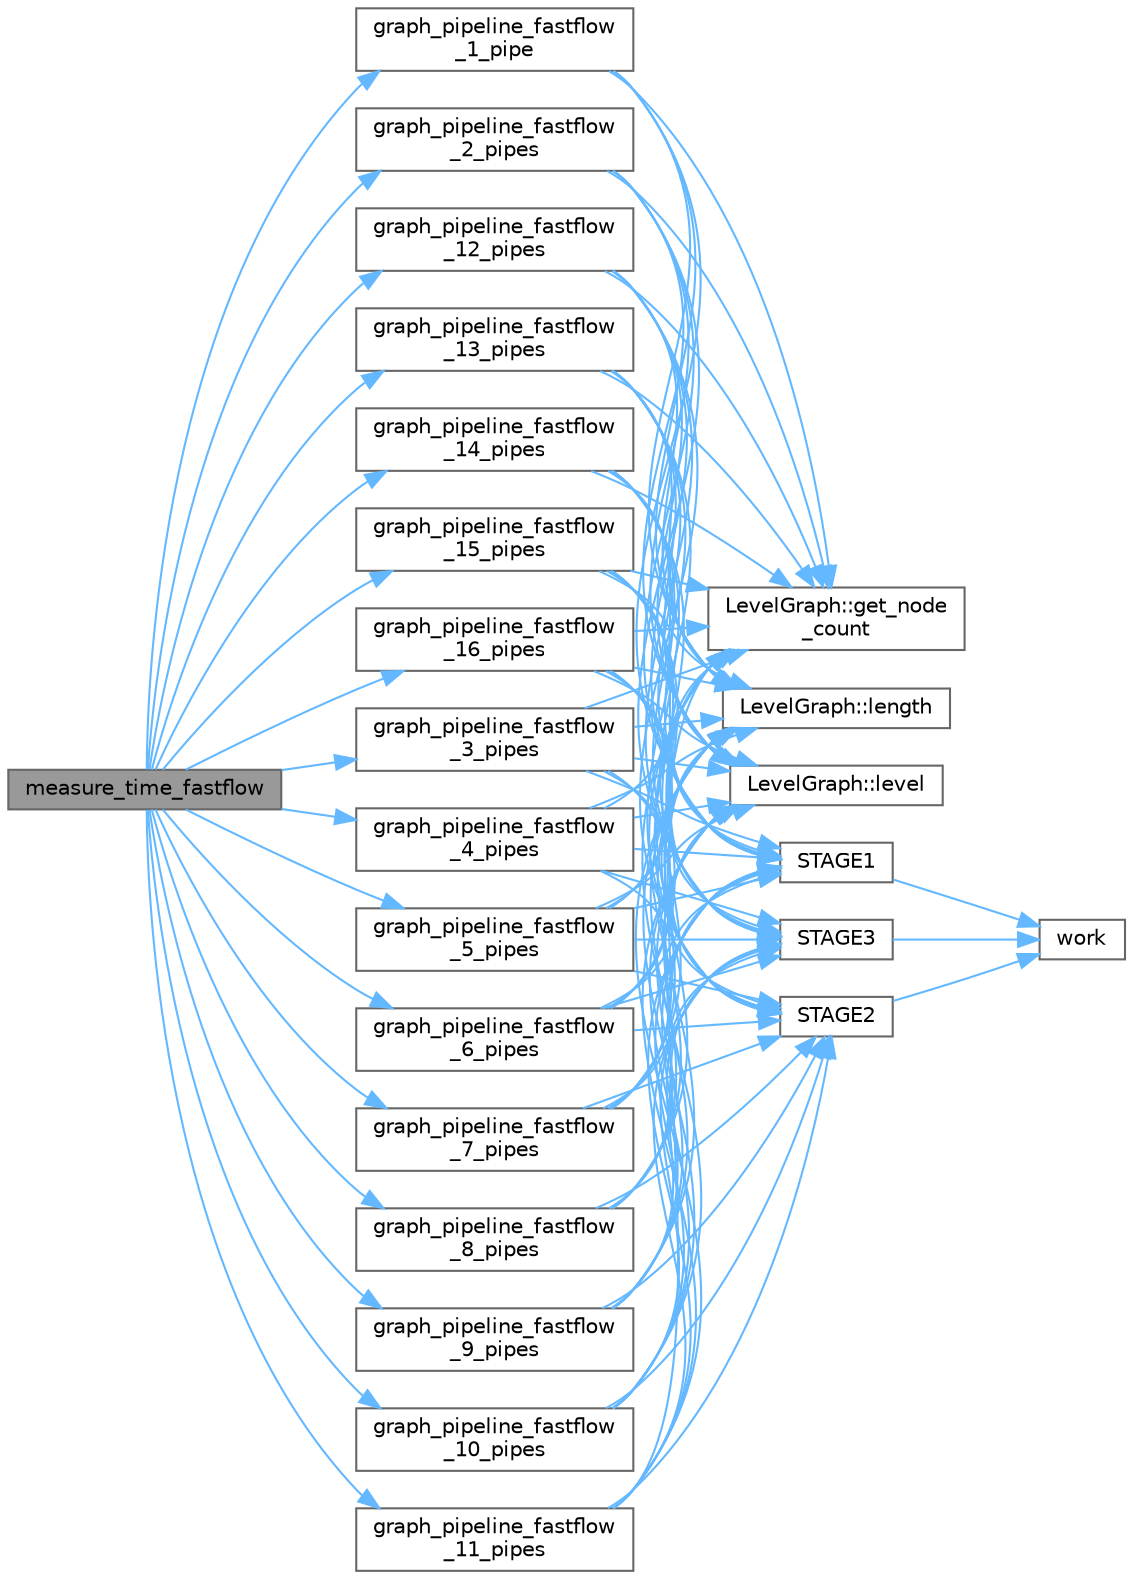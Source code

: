digraph "measure_time_fastflow"
{
 // LATEX_PDF_SIZE
  bgcolor="transparent";
  edge [fontname=Helvetica,fontsize=10,labelfontname=Helvetica,labelfontsize=10];
  node [fontname=Helvetica,fontsize=10,shape=box,height=0.2,width=0.4];
  rankdir="LR";
  Node1 [id="Node000001",label="measure_time_fastflow",height=0.2,width=0.4,color="gray40", fillcolor="grey60", style="filled", fontcolor="black",tooltip=" "];
  Node1 -> Node2 [id="edge1_Node000001_Node000002",color="steelblue1",style="solid",tooltip=" "];
  Node2 [id="Node000002",label="graph_pipeline_fastflow\l_10_pipes",height=0.2,width=0.4,color="grey40", fillcolor="white", style="filled",URL="$fastflow_8cpp.html#aa038e0510740d6c42cda6d1d4bca50b6",tooltip=" "];
  Node2 -> Node3 [id="edge2_Node000002_Node000003",color="steelblue1",style="solid",tooltip=" "];
  Node3 [id="Node000003",label="LevelGraph::get_node\l_count",height=0.2,width=0.4,color="grey40", fillcolor="white", style="filled",URL="$class_level_graph.html#aecec4bcc8f984d74efbc74f9ae4b8bde",tooltip=" "];
  Node2 -> Node4 [id="edge3_Node000002_Node000004",color="steelblue1",style="solid",tooltip=" "];
  Node4 [id="Node000004",label="LevelGraph::length",height=0.2,width=0.4,color="grey40", fillcolor="white", style="filled",URL="$class_level_graph.html#a548488ad18c1808f87ed76156bdaf023",tooltip=" "];
  Node2 -> Node5 [id="edge4_Node000002_Node000005",color="steelblue1",style="solid",tooltip=" "];
  Node5 [id="Node000005",label="LevelGraph::level",height=0.2,width=0.4,color="grey40", fillcolor="white", style="filled",URL="$class_level_graph.html#adb06d9302ad46b9ca75aa3ddbefd8876",tooltip=" "];
  Node2 -> Node6 [id="edge5_Node000002_Node000006",color="steelblue1",style="solid",tooltip=" "];
  Node6 [id="Node000006",label="STAGE1",height=0.2,width=0.4,color="grey40", fillcolor="white", style="filled",URL="$fastflow_8cpp.html#a733d5da031f17bcf3597007bafb7cfe2",tooltip=" "];
  Node6 -> Node7 [id="edge6_Node000006_Node000007",color="steelblue1",style="solid",tooltip=" "];
  Node7 [id="Node000007",label="work",height=0.2,width=0.4,color="grey40", fillcolor="white", style="filled",URL="$graph__pipeline_2levelgraph_8hpp.html#a974702416f67274752dac351d6e73b30",tooltip=" "];
  Node2 -> Node8 [id="edge7_Node000002_Node000008",color="steelblue1",style="solid",tooltip=" "];
  Node8 [id="Node000008",label="STAGE2",height=0.2,width=0.4,color="grey40", fillcolor="white", style="filled",URL="$fastflow_8cpp.html#ac94a8b15de78f608c5bb8114fd0b44d4",tooltip=" "];
  Node8 -> Node7 [id="edge8_Node000008_Node000007",color="steelblue1",style="solid",tooltip=" "];
  Node2 -> Node9 [id="edge9_Node000002_Node000009",color="steelblue1",style="solid",tooltip=" "];
  Node9 [id="Node000009",label="STAGE3",height=0.2,width=0.4,color="grey40", fillcolor="white", style="filled",URL="$fastflow_8cpp.html#ab32cbcb3354b88a2bf23cd283b8e4546",tooltip=" "];
  Node9 -> Node7 [id="edge10_Node000009_Node000007",color="steelblue1",style="solid",tooltip=" "];
  Node1 -> Node10 [id="edge11_Node000001_Node000010",color="steelblue1",style="solid",tooltip=" "];
  Node10 [id="Node000010",label="graph_pipeline_fastflow\l_11_pipes",height=0.2,width=0.4,color="grey40", fillcolor="white", style="filled",URL="$fastflow_8cpp.html#ad72df6643c0bf2e3152ab6d1c039adbd",tooltip=" "];
  Node10 -> Node3 [id="edge12_Node000010_Node000003",color="steelblue1",style="solid",tooltip=" "];
  Node10 -> Node4 [id="edge13_Node000010_Node000004",color="steelblue1",style="solid",tooltip=" "];
  Node10 -> Node5 [id="edge14_Node000010_Node000005",color="steelblue1",style="solid",tooltip=" "];
  Node10 -> Node6 [id="edge15_Node000010_Node000006",color="steelblue1",style="solid",tooltip=" "];
  Node10 -> Node8 [id="edge16_Node000010_Node000008",color="steelblue1",style="solid",tooltip=" "];
  Node10 -> Node9 [id="edge17_Node000010_Node000009",color="steelblue1",style="solid",tooltip=" "];
  Node1 -> Node11 [id="edge18_Node000001_Node000011",color="steelblue1",style="solid",tooltip=" "];
  Node11 [id="Node000011",label="graph_pipeline_fastflow\l_12_pipes",height=0.2,width=0.4,color="grey40", fillcolor="white", style="filled",URL="$fastflow_8cpp.html#a99f80ede4ae78dbabfcd306470671081",tooltip=" "];
  Node11 -> Node3 [id="edge19_Node000011_Node000003",color="steelblue1",style="solid",tooltip=" "];
  Node11 -> Node4 [id="edge20_Node000011_Node000004",color="steelblue1",style="solid",tooltip=" "];
  Node11 -> Node5 [id="edge21_Node000011_Node000005",color="steelblue1",style="solid",tooltip=" "];
  Node11 -> Node6 [id="edge22_Node000011_Node000006",color="steelblue1",style="solid",tooltip=" "];
  Node11 -> Node8 [id="edge23_Node000011_Node000008",color="steelblue1",style="solid",tooltip=" "];
  Node11 -> Node9 [id="edge24_Node000011_Node000009",color="steelblue1",style="solid",tooltip=" "];
  Node1 -> Node12 [id="edge25_Node000001_Node000012",color="steelblue1",style="solid",tooltip=" "];
  Node12 [id="Node000012",label="graph_pipeline_fastflow\l_13_pipes",height=0.2,width=0.4,color="grey40", fillcolor="white", style="filled",URL="$fastflow_8cpp.html#ac9b8e5761faf0484218789d7a5fdb9a3",tooltip=" "];
  Node12 -> Node3 [id="edge26_Node000012_Node000003",color="steelblue1",style="solid",tooltip=" "];
  Node12 -> Node4 [id="edge27_Node000012_Node000004",color="steelblue1",style="solid",tooltip=" "];
  Node12 -> Node5 [id="edge28_Node000012_Node000005",color="steelblue1",style="solid",tooltip=" "];
  Node12 -> Node6 [id="edge29_Node000012_Node000006",color="steelblue1",style="solid",tooltip=" "];
  Node12 -> Node8 [id="edge30_Node000012_Node000008",color="steelblue1",style="solid",tooltip=" "];
  Node12 -> Node9 [id="edge31_Node000012_Node000009",color="steelblue1",style="solid",tooltip=" "];
  Node1 -> Node13 [id="edge32_Node000001_Node000013",color="steelblue1",style="solid",tooltip=" "];
  Node13 [id="Node000013",label="graph_pipeline_fastflow\l_14_pipes",height=0.2,width=0.4,color="grey40", fillcolor="white", style="filled",URL="$fastflow_8cpp.html#aee57c826a847d44917b77e3c56c2f3cc",tooltip=" "];
  Node13 -> Node3 [id="edge33_Node000013_Node000003",color="steelblue1",style="solid",tooltip=" "];
  Node13 -> Node4 [id="edge34_Node000013_Node000004",color="steelblue1",style="solid",tooltip=" "];
  Node13 -> Node5 [id="edge35_Node000013_Node000005",color="steelblue1",style="solid",tooltip=" "];
  Node13 -> Node6 [id="edge36_Node000013_Node000006",color="steelblue1",style="solid",tooltip=" "];
  Node13 -> Node8 [id="edge37_Node000013_Node000008",color="steelblue1",style="solid",tooltip=" "];
  Node13 -> Node9 [id="edge38_Node000013_Node000009",color="steelblue1",style="solid",tooltip=" "];
  Node1 -> Node14 [id="edge39_Node000001_Node000014",color="steelblue1",style="solid",tooltip=" "];
  Node14 [id="Node000014",label="graph_pipeline_fastflow\l_15_pipes",height=0.2,width=0.4,color="grey40", fillcolor="white", style="filled",URL="$fastflow_8cpp.html#af028c4a53810c2c47014c82b6dc8716b",tooltip=" "];
  Node14 -> Node3 [id="edge40_Node000014_Node000003",color="steelblue1",style="solid",tooltip=" "];
  Node14 -> Node4 [id="edge41_Node000014_Node000004",color="steelblue1",style="solid",tooltip=" "];
  Node14 -> Node5 [id="edge42_Node000014_Node000005",color="steelblue1",style="solid",tooltip=" "];
  Node14 -> Node6 [id="edge43_Node000014_Node000006",color="steelblue1",style="solid",tooltip=" "];
  Node14 -> Node8 [id="edge44_Node000014_Node000008",color="steelblue1",style="solid",tooltip=" "];
  Node14 -> Node9 [id="edge45_Node000014_Node000009",color="steelblue1",style="solid",tooltip=" "];
  Node1 -> Node15 [id="edge46_Node000001_Node000015",color="steelblue1",style="solid",tooltip=" "];
  Node15 [id="Node000015",label="graph_pipeline_fastflow\l_16_pipes",height=0.2,width=0.4,color="grey40", fillcolor="white", style="filled",URL="$fastflow_8cpp.html#a288efd7b8f9467e90b41d6d44e48382e",tooltip=" "];
  Node15 -> Node3 [id="edge47_Node000015_Node000003",color="steelblue1",style="solid",tooltip=" "];
  Node15 -> Node4 [id="edge48_Node000015_Node000004",color="steelblue1",style="solid",tooltip=" "];
  Node15 -> Node5 [id="edge49_Node000015_Node000005",color="steelblue1",style="solid",tooltip=" "];
  Node15 -> Node6 [id="edge50_Node000015_Node000006",color="steelblue1",style="solid",tooltip=" "];
  Node15 -> Node8 [id="edge51_Node000015_Node000008",color="steelblue1",style="solid",tooltip=" "];
  Node15 -> Node9 [id="edge52_Node000015_Node000009",color="steelblue1",style="solid",tooltip=" "];
  Node1 -> Node16 [id="edge53_Node000001_Node000016",color="steelblue1",style="solid",tooltip=" "];
  Node16 [id="Node000016",label="graph_pipeline_fastflow\l_1_pipe",height=0.2,width=0.4,color="grey40", fillcolor="white", style="filled",URL="$fastflow_8cpp.html#aaff2f1ba37537970b5fef14fd3cb1609",tooltip=" "];
  Node16 -> Node3 [id="edge54_Node000016_Node000003",color="steelblue1",style="solid",tooltip=" "];
  Node16 -> Node4 [id="edge55_Node000016_Node000004",color="steelblue1",style="solid",tooltip=" "];
  Node16 -> Node5 [id="edge56_Node000016_Node000005",color="steelblue1",style="solid",tooltip=" "];
  Node16 -> Node6 [id="edge57_Node000016_Node000006",color="steelblue1",style="solid",tooltip=" "];
  Node1 -> Node17 [id="edge58_Node000001_Node000017",color="steelblue1",style="solid",tooltip=" "];
  Node17 [id="Node000017",label="graph_pipeline_fastflow\l_2_pipes",height=0.2,width=0.4,color="grey40", fillcolor="white", style="filled",URL="$fastflow_8cpp.html#a2a95dd12b415fb1e371dc8d908e34575",tooltip=" "];
  Node17 -> Node3 [id="edge59_Node000017_Node000003",color="steelblue1",style="solid",tooltip=" "];
  Node17 -> Node4 [id="edge60_Node000017_Node000004",color="steelblue1",style="solid",tooltip=" "];
  Node17 -> Node5 [id="edge61_Node000017_Node000005",color="steelblue1",style="solid",tooltip=" "];
  Node17 -> Node6 [id="edge62_Node000017_Node000006",color="steelblue1",style="solid",tooltip=" "];
  Node17 -> Node9 [id="edge63_Node000017_Node000009",color="steelblue1",style="solid",tooltip=" "];
  Node1 -> Node18 [id="edge64_Node000001_Node000018",color="steelblue1",style="solid",tooltip=" "];
  Node18 [id="Node000018",label="graph_pipeline_fastflow\l_3_pipes",height=0.2,width=0.4,color="grey40", fillcolor="white", style="filled",URL="$fastflow_8cpp.html#af6ae64a86e0afd68d8bf9bdd56424875",tooltip=" "];
  Node18 -> Node3 [id="edge65_Node000018_Node000003",color="steelblue1",style="solid",tooltip=" "];
  Node18 -> Node4 [id="edge66_Node000018_Node000004",color="steelblue1",style="solid",tooltip=" "];
  Node18 -> Node5 [id="edge67_Node000018_Node000005",color="steelblue1",style="solid",tooltip=" "];
  Node18 -> Node6 [id="edge68_Node000018_Node000006",color="steelblue1",style="solid",tooltip=" "];
  Node18 -> Node8 [id="edge69_Node000018_Node000008",color="steelblue1",style="solid",tooltip=" "];
  Node18 -> Node9 [id="edge70_Node000018_Node000009",color="steelblue1",style="solid",tooltip=" "];
  Node1 -> Node19 [id="edge71_Node000001_Node000019",color="steelblue1",style="solid",tooltip=" "];
  Node19 [id="Node000019",label="graph_pipeline_fastflow\l_4_pipes",height=0.2,width=0.4,color="grey40", fillcolor="white", style="filled",URL="$fastflow_8cpp.html#abafac935b92ebdb4c02b337f5770c922",tooltip=" "];
  Node19 -> Node3 [id="edge72_Node000019_Node000003",color="steelblue1",style="solid",tooltip=" "];
  Node19 -> Node4 [id="edge73_Node000019_Node000004",color="steelblue1",style="solid",tooltip=" "];
  Node19 -> Node5 [id="edge74_Node000019_Node000005",color="steelblue1",style="solid",tooltip=" "];
  Node19 -> Node6 [id="edge75_Node000019_Node000006",color="steelblue1",style="solid",tooltip=" "];
  Node19 -> Node8 [id="edge76_Node000019_Node000008",color="steelblue1",style="solid",tooltip=" "];
  Node19 -> Node9 [id="edge77_Node000019_Node000009",color="steelblue1",style="solid",tooltip=" "];
  Node1 -> Node20 [id="edge78_Node000001_Node000020",color="steelblue1",style="solid",tooltip=" "];
  Node20 [id="Node000020",label="graph_pipeline_fastflow\l_5_pipes",height=0.2,width=0.4,color="grey40", fillcolor="white", style="filled",URL="$fastflow_8cpp.html#a1cff54801d1bb4b973bb6979f71ec40b",tooltip=" "];
  Node20 -> Node3 [id="edge79_Node000020_Node000003",color="steelblue1",style="solid",tooltip=" "];
  Node20 -> Node4 [id="edge80_Node000020_Node000004",color="steelblue1",style="solid",tooltip=" "];
  Node20 -> Node5 [id="edge81_Node000020_Node000005",color="steelblue1",style="solid",tooltip=" "];
  Node20 -> Node6 [id="edge82_Node000020_Node000006",color="steelblue1",style="solid",tooltip=" "];
  Node20 -> Node8 [id="edge83_Node000020_Node000008",color="steelblue1",style="solid",tooltip=" "];
  Node20 -> Node9 [id="edge84_Node000020_Node000009",color="steelblue1",style="solid",tooltip=" "];
  Node1 -> Node21 [id="edge85_Node000001_Node000021",color="steelblue1",style="solid",tooltip=" "];
  Node21 [id="Node000021",label="graph_pipeline_fastflow\l_6_pipes",height=0.2,width=0.4,color="grey40", fillcolor="white", style="filled",URL="$fastflow_8cpp.html#a8bec3b3de954b249a2b70158ea84f455",tooltip=" "];
  Node21 -> Node3 [id="edge86_Node000021_Node000003",color="steelblue1",style="solid",tooltip=" "];
  Node21 -> Node4 [id="edge87_Node000021_Node000004",color="steelblue1",style="solid",tooltip=" "];
  Node21 -> Node5 [id="edge88_Node000021_Node000005",color="steelblue1",style="solid",tooltip=" "];
  Node21 -> Node6 [id="edge89_Node000021_Node000006",color="steelblue1",style="solid",tooltip=" "];
  Node21 -> Node8 [id="edge90_Node000021_Node000008",color="steelblue1",style="solid",tooltip=" "];
  Node21 -> Node9 [id="edge91_Node000021_Node000009",color="steelblue1",style="solid",tooltip=" "];
  Node1 -> Node22 [id="edge92_Node000001_Node000022",color="steelblue1",style="solid",tooltip=" "];
  Node22 [id="Node000022",label="graph_pipeline_fastflow\l_7_pipes",height=0.2,width=0.4,color="grey40", fillcolor="white", style="filled",URL="$fastflow_8cpp.html#a1ee53a5d5d92e7381624b947a6ceca38",tooltip=" "];
  Node22 -> Node3 [id="edge93_Node000022_Node000003",color="steelblue1",style="solid",tooltip=" "];
  Node22 -> Node4 [id="edge94_Node000022_Node000004",color="steelblue1",style="solid",tooltip=" "];
  Node22 -> Node5 [id="edge95_Node000022_Node000005",color="steelblue1",style="solid",tooltip=" "];
  Node22 -> Node6 [id="edge96_Node000022_Node000006",color="steelblue1",style="solid",tooltip=" "];
  Node22 -> Node8 [id="edge97_Node000022_Node000008",color="steelblue1",style="solid",tooltip=" "];
  Node22 -> Node9 [id="edge98_Node000022_Node000009",color="steelblue1",style="solid",tooltip=" "];
  Node1 -> Node23 [id="edge99_Node000001_Node000023",color="steelblue1",style="solid",tooltip=" "];
  Node23 [id="Node000023",label="graph_pipeline_fastflow\l_8_pipes",height=0.2,width=0.4,color="grey40", fillcolor="white", style="filled",URL="$fastflow_8cpp.html#ad5a832b4cebf335b7e4de3fba7e19d9f",tooltip=" "];
  Node23 -> Node3 [id="edge100_Node000023_Node000003",color="steelblue1",style="solid",tooltip=" "];
  Node23 -> Node4 [id="edge101_Node000023_Node000004",color="steelblue1",style="solid",tooltip=" "];
  Node23 -> Node5 [id="edge102_Node000023_Node000005",color="steelblue1",style="solid",tooltip=" "];
  Node23 -> Node6 [id="edge103_Node000023_Node000006",color="steelblue1",style="solid",tooltip=" "];
  Node23 -> Node8 [id="edge104_Node000023_Node000008",color="steelblue1",style="solid",tooltip=" "];
  Node23 -> Node9 [id="edge105_Node000023_Node000009",color="steelblue1",style="solid",tooltip=" "];
  Node1 -> Node24 [id="edge106_Node000001_Node000024",color="steelblue1",style="solid",tooltip=" "];
  Node24 [id="Node000024",label="graph_pipeline_fastflow\l_9_pipes",height=0.2,width=0.4,color="grey40", fillcolor="white", style="filled",URL="$fastflow_8cpp.html#a3f8de4184934378d624b8b0d21d5664d",tooltip=" "];
  Node24 -> Node3 [id="edge107_Node000024_Node000003",color="steelblue1",style="solid",tooltip=" "];
  Node24 -> Node4 [id="edge108_Node000024_Node000004",color="steelblue1",style="solid",tooltip=" "];
  Node24 -> Node5 [id="edge109_Node000024_Node000005",color="steelblue1",style="solid",tooltip=" "];
  Node24 -> Node6 [id="edge110_Node000024_Node000006",color="steelblue1",style="solid",tooltip=" "];
  Node24 -> Node8 [id="edge111_Node000024_Node000008",color="steelblue1",style="solid",tooltip=" "];
  Node24 -> Node9 [id="edge112_Node000024_Node000009",color="steelblue1",style="solid",tooltip=" "];
}
